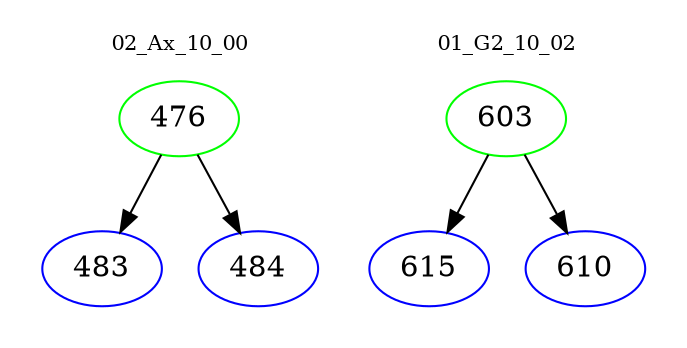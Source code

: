 digraph{
subgraph cluster_0 {
color = white
label = "02_Ax_10_00";
fontsize=10;
T0_476 [label="476", color="green"]
T0_476 -> T0_483 [color="black"]
T0_483 [label="483", color="blue"]
T0_476 -> T0_484 [color="black"]
T0_484 [label="484", color="blue"]
}
subgraph cluster_1 {
color = white
label = "01_G2_10_02";
fontsize=10;
T1_603 [label="603", color="green"]
T1_603 -> T1_615 [color="black"]
T1_615 [label="615", color="blue"]
T1_603 -> T1_610 [color="black"]
T1_610 [label="610", color="blue"]
}
}
